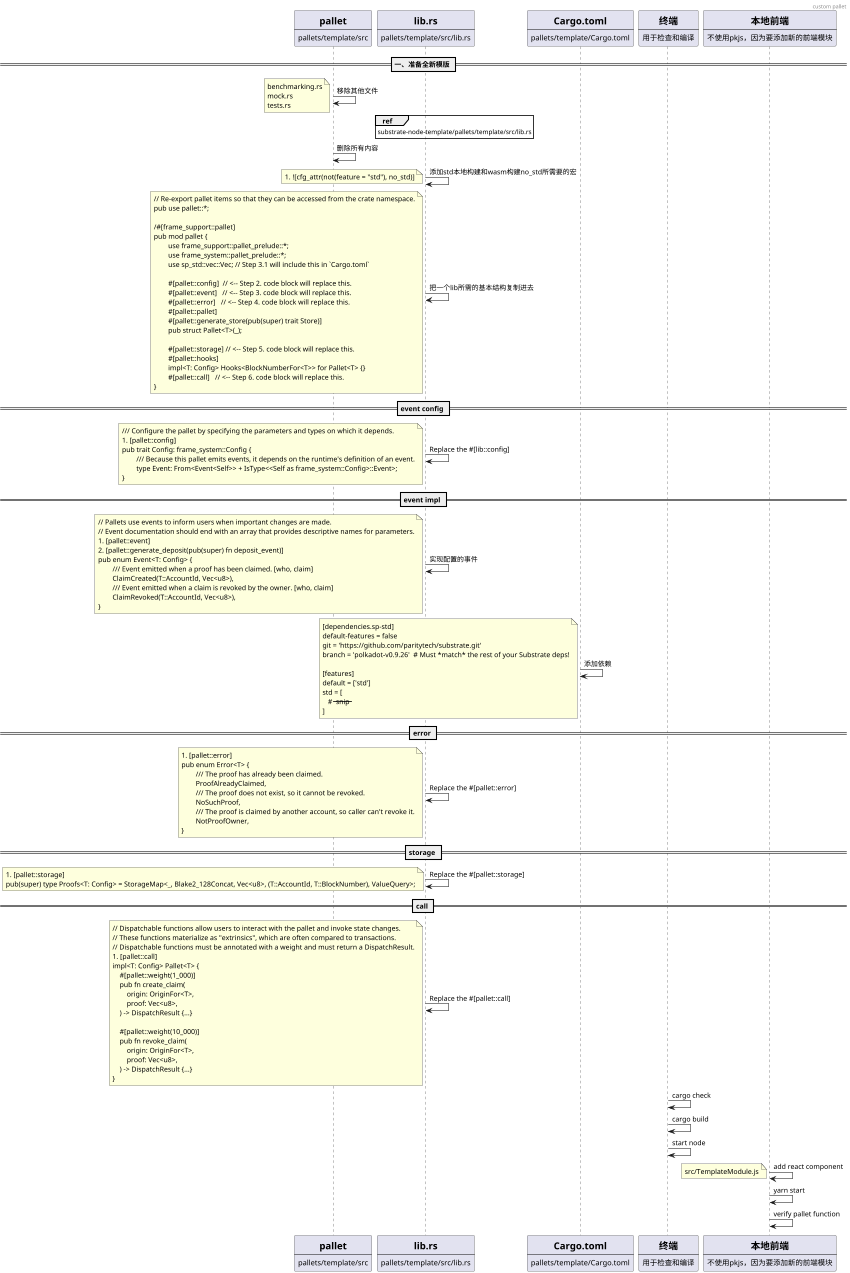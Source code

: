 @startuml
scale 850 width
skinparam maxMessageSize 200
header custom pallet
participant pallet [
    =pallet
    ----
    pallets/template/src
]
participant lib [
    =lib.rs
    ----
    pallets/template/src/lib.rs
]
participant cargo [
    =Cargo.toml
    ----
    pallets/template/Cargo.toml
]
participant terminal [
    =终端
    ----
    用于检查和编译
]
participant local_frontend [
    =本地前端
    ----
    不使用pkjs，因为要添加新的前端模块
]
== 一、准备全新模版 ==
pallet -> pallet: 移除其他文件
note left
benchmarking.rs
mock.rs
tests.rs
end note
ref over lib
    substrate-node-template/pallets/template/src/lib.rs
end ref
pallet -> pallet: 删除所有内容
lib -> lib: 添加std本地构建和wasm构建no_std所需要的宏
note left: #![cfg_attr(not(feature = "std"), no_std)]
lib -> lib: 把一个lib所需的基本结构复制进去
note left
// Re-export pallet items so that they can be accessed from the crate namespace.
pub use pallet::*;

/#[frame_support::pallet]
pub mod pallet {
	use frame_support::pallet_prelude::*;
	use frame_system::pallet_prelude::*;
	use sp_std::vec::Vec; // Step 3.1 will include this in `Cargo.toml`

	#[pallet::config]  // <-- Step 2. code block will replace this.
	#[pallet::event]   // <-- Step 3. code block will replace this.
	#[pallet::error]   // <-- Step 4. code block will replace this.
	#[pallet::pallet]
	#[pallet::generate_store(pub(super) trait Store)]
	pub struct Pallet<T>(_);

	#[pallet::storage] // <-- Step 5. code block will replace this.
	#[pallet::hooks]
	impl<T: Config> Hooks<BlockNumberFor<T>> for Pallet<T> {}
	#[pallet::call]   // <-- Step 6. code block will replace this.
}
end note
== event config ==
lib -> lib: Replace the #[lib::config]
note left
/// Configure the pallet by specifying the parameters and types on which it depends.
#[pallet::config]
pub trait Config: frame_system::Config {
	/// Because this pallet emits events, it depends on the runtime's definition of an event.
	type Event: From<Event<Self>> + IsType<<Self as frame_system::Config>::Event>;
}
end note
== event impl ==
lib -> lib: 实现配置的事件
note left
// Pallets use events to inform users when important changes are made.
// Event documentation should end with an array that provides descriptive names for parameters.
#[pallet::event]
#[pallet::generate_deposit(pub(super) fn deposit_event)]
pub enum Event<T: Config> {
	/// Event emitted when a proof has been claimed. [who, claim]
	ClaimCreated(T::AccountId, Vec<u8>),
	/// Event emitted when a claim is revoked by the owner. [who, claim]
	ClaimRevoked(T::AccountId, Vec<u8>),
}
end note
cargo -> cargo: 添加依赖
note left
[dependencies.sp-std]
default-features = false
git = 'https://github.com/paritytech/substrate.git'
branch = 'polkadot-v0.9.26'  # Must *match* the rest of your Substrate deps!

[features]
default = ['std']
std = [
   # -- snip --
   'sp-std/std',
]
end note
== error ==
lib -> lib: Replace the #[pallet::error]
note left
#[pallet::error]
pub enum Error<T> {
	/// The proof has already been claimed.
	ProofAlreadyClaimed,
	/// The proof does not exist, so it cannot be revoked.
	NoSuchProof,
	/// The proof is claimed by another account, so caller can't revoke it.
	NotProofOwner,
}
end note
== storage ==
lib -> lib: Replace the #[pallet::storage]
note left
#[pallet::storage]
pub(super) type Proofs<T: Config> = StorageMap<_, Blake2_128Concat, Vec<u8>, (T::AccountId, T::BlockNumber), ValueQuery>;
end note
== call ==
lib -> lib: Replace the #[pallet::call]
note left
// Dispatchable functions allow users to interact with the pallet and invoke state changes.
// These functions materialize as "extrinsics", which are often compared to transactions.
// Dispatchable functions must be annotated with a weight and must return a DispatchResult.
#[pallet::call]
impl<T: Config> Pallet<T> {
    #[pallet::weight(1_000)]
    pub fn create_claim(
        origin: OriginFor<T>,
        proof: Vec<u8>,
    ) -> DispatchResult {...}

    #[pallet::weight(10_000)]
    pub fn revoke_claim(
        origin: OriginFor<T>,
        proof: Vec<u8>,
    ) -> DispatchResult {...}
}
end note
terminal -> terminal: cargo check
terminal -> terminal: cargo build
terminal -> terminal: start node
local_frontend -> local_frontend: add react component
note left: src/TemplateModule.js
local_frontend -> local_frontend: yarn start
local_frontend -> local_frontend: verify pallet function
@enduml